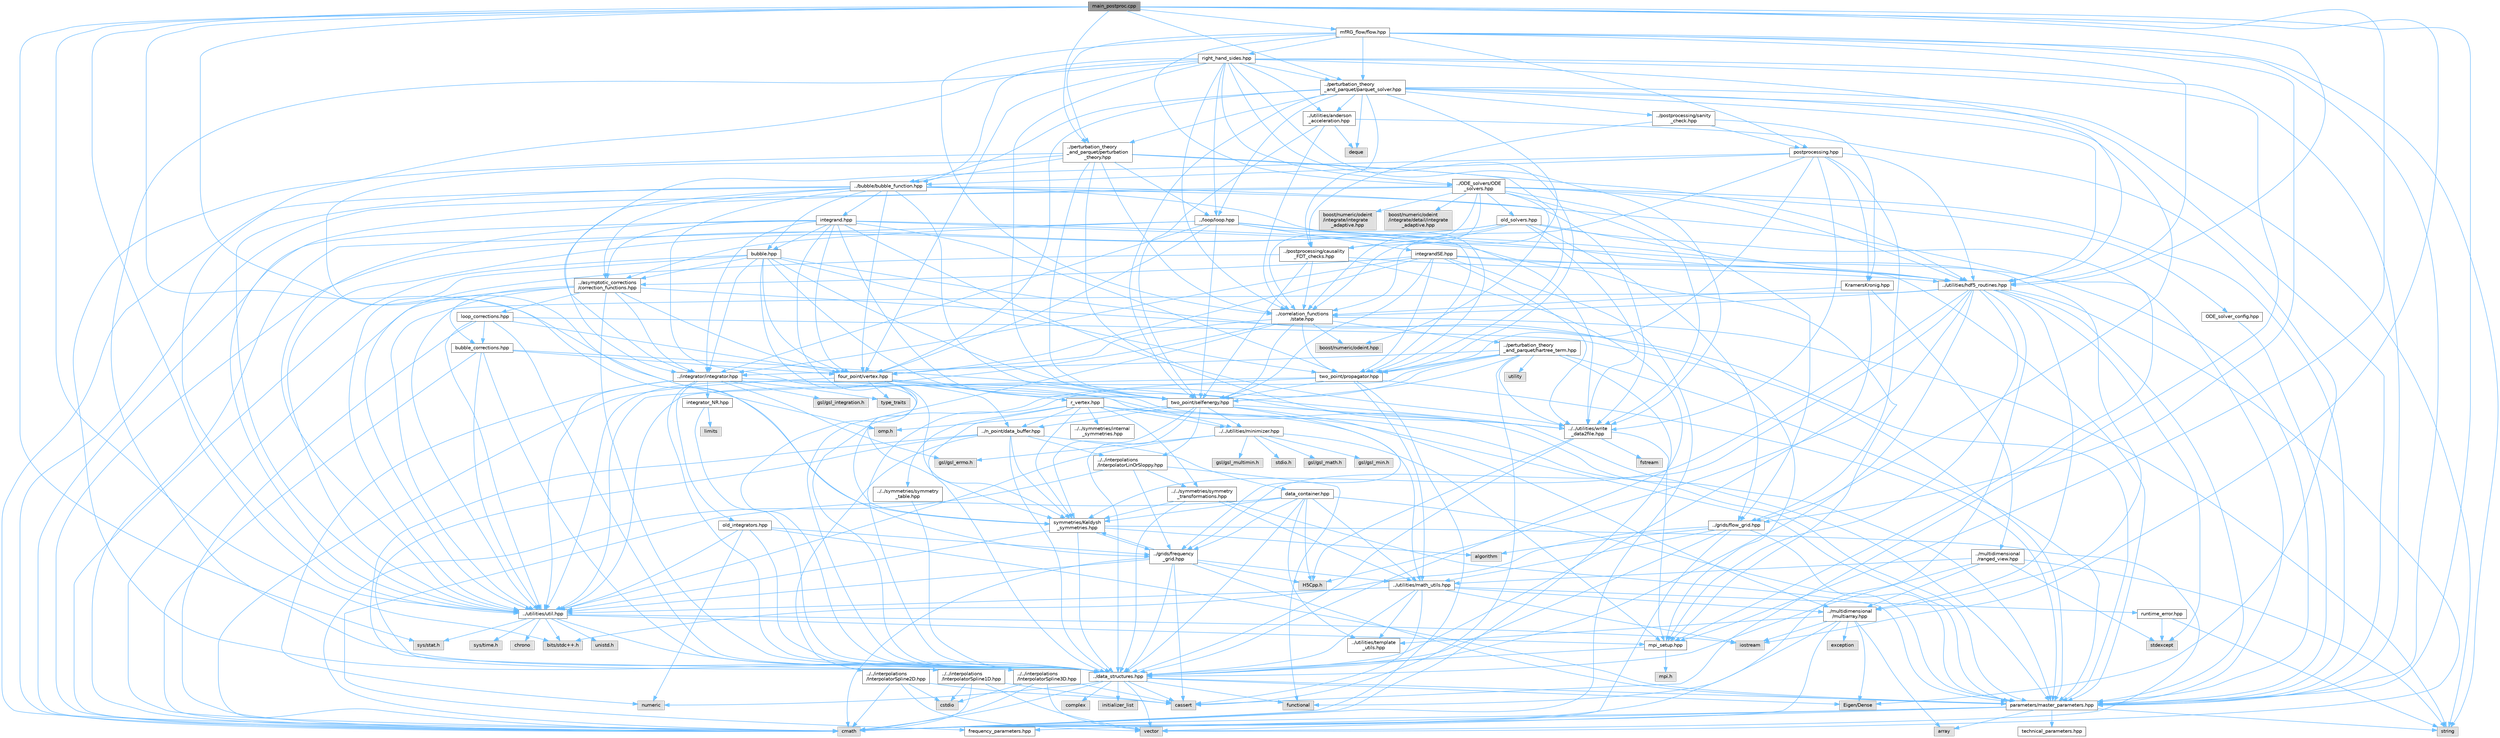 digraph "main_postproc.cpp"
{
 // INTERACTIVE_SVG=YES
 // LATEX_PDF_SIZE
  bgcolor="transparent";
  edge [fontname=Helvetica,fontsize=10,labelfontname=Helvetica,labelfontsize=10];
  node [fontname=Helvetica,fontsize=10,shape=box,height=0.2,width=0.4];
  Node1 [id="Node000001",label="main_postproc.cpp",height=0.2,width=0.4,color="gray40", fillcolor="grey60", style="filled", fontcolor="black",tooltip=" "];
  Node1 -> Node2 [id="edge1_Node000001_Node000002",color="steelblue1",style="solid",tooltip=" "];
  Node2 [id="Node000002",label="iostream",height=0.2,width=0.4,color="grey60", fillcolor="#E0E0E0", style="filled",tooltip=" "];
  Node1 -> Node3 [id="edge2_Node000001_Node000003",color="steelblue1",style="solid",tooltip=" "];
  Node3 [id="Node000003",label="sys/stat.h",height=0.2,width=0.4,color="grey60", fillcolor="#E0E0E0", style="filled",tooltip=" "];
  Node1 -> Node4 [id="edge3_Node000001_Node000004",color="steelblue1",style="solid",tooltip=" "];
  Node4 [id="Node000004",label="bits/stdc++.h",height=0.2,width=0.4,color="grey60", fillcolor="#E0E0E0", style="filled",tooltip=" "];
  Node1 -> Node5 [id="edge4_Node000001_Node000005",color="steelblue1",style="solid",tooltip=" "];
  Node5 [id="Node000005",label="parameters/master_parameters.hpp",height=0.2,width=0.4,color="grey40", fillcolor="white", style="filled",URL="$d1/df8/master__parameters_8hpp.html",tooltip=" "];
  Node5 -> Node6 [id="edge5_Node000005_Node000006",color="steelblue1",style="solid",tooltip=" "];
  Node6 [id="Node000006",label="cmath",height=0.2,width=0.4,color="grey60", fillcolor="#E0E0E0", style="filled",tooltip=" "];
  Node5 -> Node7 [id="edge6_Node000005_Node000007",color="steelblue1",style="solid",tooltip=" "];
  Node7 [id="Node000007",label="vector",height=0.2,width=0.4,color="grey60", fillcolor="#E0E0E0", style="filled",tooltip=" "];
  Node5 -> Node8 [id="edge7_Node000005_Node000008",color="steelblue1",style="solid",tooltip=" "];
  Node8 [id="Node000008",label="string",height=0.2,width=0.4,color="grey60", fillcolor="#E0E0E0", style="filled",tooltip=" "];
  Node5 -> Node9 [id="edge8_Node000005_Node000009",color="steelblue1",style="solid",tooltip=" "];
  Node9 [id="Node000009",label="array",height=0.2,width=0.4,color="grey60", fillcolor="#E0E0E0", style="filled",tooltip=" "];
  Node5 -> Node10 [id="edge9_Node000005_Node000010",color="steelblue1",style="solid",tooltip=" "];
  Node10 [id="Node000010",label="frequency_parameters.hpp",height=0.2,width=0.4,color="grey40", fillcolor="white", style="filled",URL="$d3/d3c/frequency__parameters_8hpp.html",tooltip=" "];
  Node5 -> Node11 [id="edge10_Node000005_Node000011",color="steelblue1",style="solid",tooltip=" "];
  Node11 [id="Node000011",label="technical_parameters.hpp",height=0.2,width=0.4,color="grey40", fillcolor="white", style="filled",URL="$d9/d3a/technical__parameters_8hpp.html",tooltip=" "];
  Node1 -> Node12 [id="edge11_Node000001_Node000012",color="steelblue1",style="solid",tooltip=" "];
  Node12 [id="Node000012",label="symmetries/Keldysh\l_symmetries.hpp",height=0.2,width=0.4,color="grey40", fillcolor="white", style="filled",URL="$d2/d1a/Keldysh__symmetries_8hpp.html",tooltip=" "];
  Node12 -> Node7 [id="edge12_Node000012_Node000007",color="steelblue1",style="solid",tooltip=" "];
  Node12 -> Node13 [id="edge13_Node000012_Node000013",color="steelblue1",style="solid",tooltip=" "];
  Node13 [id="Node000013",label="algorithm",height=0.2,width=0.4,color="grey60", fillcolor="#E0E0E0", style="filled",tooltip=" "];
  Node12 -> Node14 [id="edge14_Node000012_Node000014",color="steelblue1",style="solid",tooltip=" "];
  Node14 [id="Node000014",label="../data_structures.hpp",height=0.2,width=0.4,color="grey40", fillcolor="white", style="filled",URL="$d7/d59/data__structures_8hpp.html",tooltip=" "];
  Node14 -> Node15 [id="edge15_Node000014_Node000015",color="steelblue1",style="solid",tooltip=" "];
  Node15 [id="Node000015",label="complex",height=0.2,width=0.4,color="grey60", fillcolor="#E0E0E0", style="filled",tooltip=" "];
  Node14 -> Node6 [id="edge16_Node000014_Node000006",color="steelblue1",style="solid",tooltip=" "];
  Node14 -> Node7 [id="edge17_Node000014_Node000007",color="steelblue1",style="solid",tooltip=" "];
  Node14 -> Node16 [id="edge18_Node000014_Node000016",color="steelblue1",style="solid",tooltip=" "];
  Node16 [id="Node000016",label="initializer_list",height=0.2,width=0.4,color="grey60", fillcolor="#E0E0E0", style="filled",tooltip=" "];
  Node14 -> Node17 [id="edge19_Node000014_Node000017",color="steelblue1",style="solid",tooltip=" "];
  Node17 [id="Node000017",label="functional",height=0.2,width=0.4,color="grey60", fillcolor="#E0E0E0", style="filled",tooltip=" "];
  Node14 -> Node18 [id="edge20_Node000014_Node000018",color="steelblue1",style="solid",tooltip=" "];
  Node18 [id="Node000018",label="cassert",height=0.2,width=0.4,color="grey60", fillcolor="#E0E0E0", style="filled",tooltip=" "];
  Node14 -> Node19 [id="edge21_Node000014_Node000019",color="steelblue1",style="solid",tooltip=" "];
  Node19 [id="Node000019",label="numeric",height=0.2,width=0.4,color="grey60", fillcolor="#E0E0E0", style="filled",tooltip=" "];
  Node14 -> Node5 [id="edge22_Node000014_Node000005",color="steelblue1",style="solid",tooltip=" "];
  Node14 -> Node20 [id="edge23_Node000014_Node000020",color="steelblue1",style="solid",tooltip=" "];
  Node20 [id="Node000020",label="Eigen/Dense",height=0.2,width=0.4,color="grey60", fillcolor="#E0E0E0", style="filled",tooltip=" "];
  Node12 -> Node21 [id="edge24_Node000012_Node000021",color="steelblue1",style="solid",tooltip=" "];
  Node21 [id="Node000021",label="../utilities/util.hpp",height=0.2,width=0.4,color="grey40", fillcolor="white", style="filled",URL="$d0/d3f/util_8hpp.html",tooltip=" "];
  Node21 -> Node22 [id="edge25_Node000021_Node000022",color="steelblue1",style="solid",tooltip=" "];
  Node22 [id="Node000022",label="sys/time.h",height=0.2,width=0.4,color="grey60", fillcolor="#E0E0E0", style="filled",tooltip=" "];
  Node21 -> Node23 [id="edge26_Node000021_Node000023",color="steelblue1",style="solid",tooltip=" "];
  Node23 [id="Node000023",label="chrono",height=0.2,width=0.4,color="grey60", fillcolor="#E0E0E0", style="filled",tooltip=" "];
  Node21 -> Node24 [id="edge27_Node000021_Node000024",color="steelblue1",style="solid",tooltip=" "];
  Node24 [id="Node000024",label="unistd.h",height=0.2,width=0.4,color="grey60", fillcolor="#E0E0E0", style="filled",tooltip=" "];
  Node21 -> Node2 [id="edge28_Node000021_Node000002",color="steelblue1",style="solid",tooltip=" "];
  Node21 -> Node4 [id="edge29_Node000021_Node000004",color="steelblue1",style="solid",tooltip=" "];
  Node21 -> Node3 [id="edge30_Node000021_Node000003",color="steelblue1",style="solid",tooltip=" "];
  Node21 -> Node14 [id="edge31_Node000021_Node000014",color="steelblue1",style="solid",tooltip=" "];
  Node21 -> Node25 [id="edge32_Node000021_Node000025",color="steelblue1",style="solid",tooltip=" "];
  Node25 [id="Node000025",label="mpi_setup.hpp",height=0.2,width=0.4,color="grey40", fillcolor="white", style="filled",URL="$db/de0/mpi__setup_8hpp.html",tooltip=" "];
  Node25 -> Node14 [id="edge33_Node000025_Node000014",color="steelblue1",style="solid",tooltip=" "];
  Node25 -> Node26 [id="edge34_Node000025_Node000026",color="steelblue1",style="solid",tooltip=" "];
  Node26 [id="Node000026",label="mpi.h",height=0.2,width=0.4,color="grey60", fillcolor="#E0E0E0", style="filled",tooltip=" "];
  Node12 -> Node27 [id="edge35_Node000012_Node000027",color="steelblue1",style="solid",tooltip=" "];
  Node27 [id="Node000027",label="../grids/frequency\l_grid.hpp",height=0.2,width=0.4,color="grey40", fillcolor="white", style="filled",URL="$d5/d39/frequency__grid_8hpp.html",tooltip=" "];
  Node27 -> Node6 [id="edge36_Node000027_Node000006",color="steelblue1",style="solid",tooltip=" "];
  Node27 -> Node14 [id="edge37_Node000027_Node000014",color="steelblue1",style="solid",tooltip=" "];
  Node27 -> Node21 [id="edge38_Node000027_Node000021",color="steelblue1",style="solid",tooltip=" "];
  Node27 -> Node5 [id="edge39_Node000027_Node000005",color="steelblue1",style="solid",tooltip=" "];
  Node27 -> Node28 [id="edge40_Node000027_Node000028",color="steelblue1",style="solid",tooltip=" "];
  Node28 [id="Node000028",label="../utilities/math_utils.hpp",height=0.2,width=0.4,color="grey40", fillcolor="white", style="filled",URL="$de/dbb/math__utils_8hpp.html",tooltip=" "];
  Node28 -> Node14 [id="edge41_Node000028_Node000014",color="steelblue1",style="solid",tooltip=" "];
  Node28 -> Node29 [id="edge42_Node000028_Node000029",color="steelblue1",style="solid",tooltip=" "];
  Node29 [id="Node000029",label="../multidimensional\l/multiarray.hpp",height=0.2,width=0.4,color="grey40", fillcolor="white", style="filled",URL="$df/da4/multiarray_8hpp.html",tooltip=" "];
  Node29 -> Node9 [id="edge43_Node000029_Node000009",color="steelblue1",style="solid",tooltip=" "];
  Node29 -> Node6 [id="edge44_Node000029_Node000006",color="steelblue1",style="solid",tooltip=" "];
  Node29 -> Node30 [id="edge45_Node000029_Node000030",color="steelblue1",style="solid",tooltip=" "];
  Node30 [id="Node000030",label="exception",height=0.2,width=0.4,color="grey60", fillcolor="#E0E0E0", style="filled",tooltip=" "];
  Node29 -> Node17 [id="edge46_Node000029_Node000017",color="steelblue1",style="solid",tooltip=" "];
  Node29 -> Node2 [id="edge47_Node000029_Node000002",color="steelblue1",style="solid",tooltip=" "];
  Node29 -> Node20 [id="edge48_Node000029_Node000020",color="steelblue1",style="solid",tooltip=" "];
  Node29 -> Node31 [id="edge49_Node000029_Node000031",color="steelblue1",style="solid",tooltip=" "];
  Node31 [id="Node000031",label="../utilities/template\l_utils.hpp",height=0.2,width=0.4,color="grey40", fillcolor="white", style="filled",URL="$dd/de3/template__utils_8hpp.html",tooltip=" "];
  Node28 -> Node31 [id="edge50_Node000028_Node000031",color="steelblue1",style="solid",tooltip=" "];
  Node28 -> Node32 [id="edge51_Node000028_Node000032",color="steelblue1",style="solid",tooltip=" "];
  Node32 [id="Node000032",label="runtime_error.hpp",height=0.2,width=0.4,color="grey40", fillcolor="white", style="filled",URL="$d1/d64/runtime__error_8hpp.html",tooltip=" "];
  Node32 -> Node33 [id="edge52_Node000032_Node000033",color="steelblue1",style="solid",tooltip=" "];
  Node33 [id="Node000033",label="stdexcept",height=0.2,width=0.4,color="grey60", fillcolor="#E0E0E0", style="filled",tooltip=" "];
  Node32 -> Node8 [id="edge53_Node000032_Node000008",color="steelblue1",style="solid",tooltip=" "];
  Node28 -> Node21 [id="edge54_Node000028_Node000021",color="steelblue1",style="solid",tooltip=" "];
  Node28 -> Node2 [id="edge55_Node000028_Node000002",color="steelblue1",style="solid",tooltip=" "];
  Node28 -> Node18 [id="edge56_Node000028_Node000018",color="steelblue1",style="solid",tooltip=" "];
  Node27 -> Node12 [id="edge57_Node000027_Node000012",color="steelblue1",style="solid",tooltip=" "];
  Node27 -> Node18 [id="edge58_Node000027_Node000018",color="steelblue1",style="solid",tooltip=" "];
  Node27 -> Node34 [id="edge59_Node000027_Node000034",color="steelblue1",style="solid",tooltip=" "];
  Node34 [id="Node000034",label="H5Cpp.h",height=0.2,width=0.4,color="grey60", fillcolor="#E0E0E0", style="filled",tooltip=" "];
  Node1 -> Node35 [id="edge60_Node000001_Node000035",color="steelblue1",style="solid",tooltip=" "];
  Node35 [id="Node000035",label="omp.h",height=0.2,width=0.4,color="grey60", fillcolor="#E0E0E0", style="filled",tooltip=" "];
  Node1 -> Node25 [id="edge61_Node000001_Node000025",color="steelblue1",style="solid",tooltip=" "];
  Node1 -> Node36 [id="edge62_Node000001_Node000036",color="steelblue1",style="solid",tooltip=" "];
  Node36 [id="Node000036",label="mfRG_flow/flow.hpp",height=0.2,width=0.4,color="grey40", fillcolor="white", style="filled",URL="$d5/d21/flow_8hpp.html",tooltip=" "];
  Node36 -> Node8 [id="edge63_Node000036_Node000008",color="steelblue1",style="solid",tooltip=" "];
  Node36 -> Node5 [id="edge64_Node000036_Node000005",color="steelblue1",style="solid",tooltip=" "];
  Node36 -> Node37 [id="edge65_Node000036_Node000037",color="steelblue1",style="solid",tooltip=" "];
  Node37 [id="Node000037",label="../correlation_functions\l/state.hpp",height=0.2,width=0.4,color="grey40", fillcolor="white", style="filled",URL="$da/d3b/state_8hpp.html",tooltip=" "];
  Node37 -> Node14 [id="edge66_Node000037_Node000014",color="steelblue1",style="solid",tooltip=" "];
  Node37 -> Node38 [id="edge67_Node000037_Node000038",color="steelblue1",style="solid",tooltip=" "];
  Node38 [id="Node000038",label="four_point/vertex.hpp",height=0.2,width=0.4,color="grey40", fillcolor="white", style="filled",URL="$d1/d2d/vertex_8hpp.html",tooltip=" "];
  Node38 -> Node6 [id="edge68_Node000038_Node000006",color="steelblue1",style="solid",tooltip=" "];
  Node38 -> Node39 [id="edge69_Node000038_Node000039",color="steelblue1",style="solid",tooltip=" "];
  Node39 [id="Node000039",label="type_traits",height=0.2,width=0.4,color="grey60", fillcolor="#E0E0E0", style="filled",tooltip=" "];
  Node38 -> Node14 [id="edge70_Node000038_Node000014",color="steelblue1",style="solid",tooltip=" "];
  Node38 -> Node5 [id="edge71_Node000038_Node000005",color="steelblue1",style="solid",tooltip=" "];
  Node38 -> Node40 [id="edge72_Node000038_Node000040",color="steelblue1",style="solid",tooltip=" "];
  Node40 [id="Node000040",label="r_vertex.hpp",height=0.2,width=0.4,color="grey40", fillcolor="white", style="filled",URL="$d3/d22/r__vertex_8hpp.html",tooltip=" "];
  Node40 -> Node14 [id="edge73_Node000040_Node000014",color="steelblue1",style="solid",tooltip=" "];
  Node40 -> Node5 [id="edge74_Node000040_Node000005",color="steelblue1",style="solid",tooltip=" "];
  Node40 -> Node12 [id="edge75_Node000040_Node000012",color="steelblue1",style="solid",tooltip=" "];
  Node40 -> Node41 [id="edge76_Node000040_Node000041",color="steelblue1",style="solid",tooltip=" "];
  Node41 [id="Node000041",label="../../symmetries/internal\l_symmetries.hpp",height=0.2,width=0.4,color="grey40", fillcolor="white", style="filled",URL="$d1/dfd/internal__symmetries_8hpp.html",tooltip=" "];
  Node40 -> Node42 [id="edge77_Node000040_Node000042",color="steelblue1",style="solid",tooltip=" "];
  Node42 [id="Node000042",label="../../symmetries/symmetry\l_transformations.hpp",height=0.2,width=0.4,color="grey40", fillcolor="white", style="filled",URL="$db/d7d/symmetry__transformations_8hpp.html",tooltip=" "];
  Node42 -> Node5 [id="edge78_Node000042_Node000005",color="steelblue1",style="solid",tooltip=" "];
  Node42 -> Node28 [id="edge79_Node000042_Node000028",color="steelblue1",style="solid",tooltip=" "];
  Node42 -> Node12 [id="edge80_Node000042_Node000012",color="steelblue1",style="solid",tooltip=" "];
  Node42 -> Node14 [id="edge81_Node000042_Node000014",color="steelblue1",style="solid",tooltip=" "];
  Node40 -> Node43 [id="edge82_Node000040_Node000043",color="steelblue1",style="solid",tooltip=" "];
  Node43 [id="Node000043",label="../../symmetries/symmetry\l_table.hpp",height=0.2,width=0.4,color="grey40", fillcolor="white", style="filled",URL="$d3/d77/symmetry__table_8hpp.html",tooltip=" "];
  Node43 -> Node14 [id="edge83_Node000043_Node000014",color="steelblue1",style="solid",tooltip=" "];
  Node40 -> Node28 [id="edge84_Node000040_Node000028",color="steelblue1",style="solid",tooltip=" "];
  Node40 -> Node44 [id="edge85_Node000040_Node000044",color="steelblue1",style="solid",tooltip=" "];
  Node44 [id="Node000044",label="../../utilities/minimizer.hpp",height=0.2,width=0.4,color="grey40", fillcolor="white", style="filled",URL="$d4/d21/minimizer_8hpp.html",tooltip=" "];
  Node44 -> Node45 [id="edge86_Node000044_Node000045",color="steelblue1",style="solid",tooltip=" "];
  Node45 [id="Node000045",label="stdio.h",height=0.2,width=0.4,color="grey60", fillcolor="#E0E0E0", style="filled",tooltip=" "];
  Node44 -> Node46 [id="edge87_Node000044_Node000046",color="steelblue1",style="solid",tooltip=" "];
  Node46 [id="Node000046",label="gsl/gsl_errno.h",height=0.2,width=0.4,color="grey60", fillcolor="#E0E0E0", style="filled",tooltip=" "];
  Node44 -> Node47 [id="edge88_Node000044_Node000047",color="steelblue1",style="solid",tooltip=" "];
  Node47 [id="Node000047",label="gsl/gsl_math.h",height=0.2,width=0.4,color="grey60", fillcolor="#E0E0E0", style="filled",tooltip=" "];
  Node44 -> Node48 [id="edge89_Node000044_Node000048",color="steelblue1",style="solid",tooltip=" "];
  Node48 [id="Node000048",label="gsl/gsl_min.h",height=0.2,width=0.4,color="grey60", fillcolor="#E0E0E0", style="filled",tooltip=" "];
  Node44 -> Node49 [id="edge90_Node000044_Node000049",color="steelblue1",style="solid",tooltip=" "];
  Node49 [id="Node000049",label="gsl/gsl_multimin.h",height=0.2,width=0.4,color="grey60", fillcolor="#E0E0E0", style="filled",tooltip=" "];
  Node44 -> Node25 [id="edge91_Node000044_Node000025",color="steelblue1",style="solid",tooltip=" "];
  Node44 -> Node21 [id="edge92_Node000044_Node000021",color="steelblue1",style="solid",tooltip=" "];
  Node40 -> Node50 [id="edge93_Node000040_Node000050",color="steelblue1",style="solid",tooltip=" "];
  Node50 [id="Node000050",label="../n_point/data_buffer.hpp",height=0.2,width=0.4,color="grey40", fillcolor="white", style="filled",URL="$dc/d80/data__buffer_8hpp.html",tooltip=" "];
  Node50 -> Node14 [id="edge94_Node000050_Node000014",color="steelblue1",style="solid",tooltip=" "];
  Node50 -> Node12 [id="edge95_Node000050_Node000012",color="steelblue1",style="solid",tooltip=" "];
  Node50 -> Node51 [id="edge96_Node000050_Node000051",color="steelblue1",style="solid",tooltip=" "];
  Node51 [id="Node000051",label="data_container.hpp",height=0.2,width=0.4,color="grey40", fillcolor="white", style="filled",URL="$da/dbc/data__container_8hpp.html",tooltip=" "];
  Node51 -> Node31 [id="edge97_Node000051_Node000031",color="steelblue1",style="solid",tooltip=" "];
  Node51 -> Node28 [id="edge98_Node000051_Node000028",color="steelblue1",style="solid",tooltip=" "];
  Node51 -> Node12 [id="edge99_Node000051_Node000012",color="steelblue1",style="solid",tooltip=" "];
  Node51 -> Node14 [id="edge100_Node000051_Node000014",color="steelblue1",style="solid",tooltip=" "];
  Node51 -> Node5 [id="edge101_Node000051_Node000005",color="steelblue1",style="solid",tooltip=" "];
  Node51 -> Node10 [id="edge102_Node000051_Node000010",color="steelblue1",style="solid",tooltip=" "];
  Node51 -> Node27 [id="edge103_Node000051_Node000027",color="steelblue1",style="solid",tooltip=" "];
  Node51 -> Node34 [id="edge104_Node000051_Node000034",color="steelblue1",style="solid",tooltip=" "];
  Node50 -> Node52 [id="edge105_Node000050_Node000052",color="steelblue1",style="solid",tooltip=" "];
  Node52 [id="Node000052",label="../../interpolations\l/InterpolatorLinOrSloppy.hpp",height=0.2,width=0.4,color="grey40", fillcolor="white", style="filled",URL="$d3/d17/InterpolatorLinOrSloppy_8hpp.html",tooltip=" "];
  Node52 -> Node6 [id="edge106_Node000052_Node000006",color="steelblue1",style="solid",tooltip=" "];
  Node52 -> Node17 [id="edge107_Node000052_Node000017",color="steelblue1",style="solid",tooltip=" "];
  Node52 -> Node27 [id="edge108_Node000052_Node000027",color="steelblue1",style="solid",tooltip=" "];
  Node52 -> Node42 [id="edge109_Node000052_Node000042",color="steelblue1",style="solid",tooltip=" "];
  Node50 -> Node53 [id="edge110_Node000050_Node000053",color="steelblue1",style="solid",tooltip=" "];
  Node53 [id="Node000053",label="../../interpolations\l/InterpolatorSpline1D.hpp",height=0.2,width=0.4,color="grey40", fillcolor="white", style="filled",URL="$d1/d52/InterpolatorSpline1D_8hpp.html",tooltip=" "];
  Node53 -> Node54 [id="edge111_Node000053_Node000054",color="steelblue1",style="solid",tooltip=" "];
  Node54 [id="Node000054",label="cstdio",height=0.2,width=0.4,color="grey60", fillcolor="#E0E0E0", style="filled",tooltip=" "];
  Node53 -> Node18 [id="edge112_Node000053_Node000018",color="steelblue1",style="solid",tooltip=" "];
  Node53 -> Node6 [id="edge113_Node000053_Node000006",color="steelblue1",style="solid",tooltip=" "];
  Node53 -> Node7 [id="edge114_Node000053_Node000007",color="steelblue1",style="solid",tooltip=" "];
  Node50 -> Node55 [id="edge115_Node000050_Node000055",color="steelblue1",style="solid",tooltip=" "];
  Node55 [id="Node000055",label="../../interpolations\l/InterpolatorSpline2D.hpp",height=0.2,width=0.4,color="grey40", fillcolor="white", style="filled",URL="$d6/d91/InterpolatorSpline2D_8hpp.html",tooltip=" "];
  Node55 -> Node54 [id="edge116_Node000055_Node000054",color="steelblue1",style="solid",tooltip=" "];
  Node55 -> Node18 [id="edge117_Node000055_Node000018",color="steelblue1",style="solid",tooltip=" "];
  Node55 -> Node6 [id="edge118_Node000055_Node000006",color="steelblue1",style="solid",tooltip=" "];
  Node55 -> Node7 [id="edge119_Node000055_Node000007",color="steelblue1",style="solid",tooltip=" "];
  Node50 -> Node56 [id="edge120_Node000050_Node000056",color="steelblue1",style="solid",tooltip=" "];
  Node56 [id="Node000056",label="../../interpolations\l/InterpolatorSpline3D.hpp",height=0.2,width=0.4,color="grey40", fillcolor="white", style="filled",URL="$dd/dcc/InterpolatorSpline3D_8hpp.html",tooltip=" "];
  Node56 -> Node54 [id="edge121_Node000056_Node000054",color="steelblue1",style="solid",tooltip=" "];
  Node56 -> Node18 [id="edge122_Node000056_Node000018",color="steelblue1",style="solid",tooltip=" "];
  Node56 -> Node6 [id="edge123_Node000056_Node000006",color="steelblue1",style="solid",tooltip=" "];
  Node56 -> Node7 [id="edge124_Node000056_Node000007",color="steelblue1",style="solid",tooltip=" "];
  Node38 -> Node44 [id="edge125_Node000038_Node000044",color="steelblue1",style="solid",tooltip=" "];
  Node38 -> Node50 [id="edge126_Node000038_Node000050",color="steelblue1",style="solid",tooltip=" "];
  Node37 -> Node57 [id="edge127_Node000037_Node000057",color="steelblue1",style="solid",tooltip=" "];
  Node57 [id="Node000057",label="two_point/selfenergy.hpp",height=0.2,width=0.4,color="grey40", fillcolor="white", style="filled",URL="$d6/d2d/selfenergy_8hpp.html",tooltip=" "];
  Node57 -> Node14 [id="edge128_Node000057_Node000014",color="steelblue1",style="solid",tooltip=" "];
  Node57 -> Node29 [id="edge129_Node000057_Node000029",color="steelblue1",style="solid",tooltip=" "];
  Node57 -> Node50 [id="edge130_Node000057_Node000050",color="steelblue1",style="solid",tooltip=" "];
  Node57 -> Node27 [id="edge131_Node000057_Node000027",color="steelblue1",style="solid",tooltip=" "];
  Node57 -> Node44 [id="edge132_Node000057_Node000044",color="steelblue1",style="solid",tooltip=" "];
  Node57 -> Node35 [id="edge133_Node000057_Node000035",color="steelblue1",style="solid",tooltip=" "];
  Node57 -> Node12 [id="edge134_Node000057_Node000012",color="steelblue1",style="solid",tooltip=" "];
  Node57 -> Node58 [id="edge135_Node000057_Node000058",color="steelblue1",style="solid",tooltip=" "];
  Node58 [id="Node000058",label="../../utilities/write\l_data2file.hpp",height=0.2,width=0.4,color="grey40", fillcolor="white", style="filled",URL="$d8/d74/write__data2file_8hpp.html",tooltip=" "];
  Node58 -> Node14 [id="edge136_Node000058_Node000014",color="steelblue1",style="solid",tooltip=" "];
  Node58 -> Node25 [id="edge137_Node000058_Node000025",color="steelblue1",style="solid",tooltip=" "];
  Node58 -> Node59 [id="edge138_Node000058_Node000059",color="steelblue1",style="solid",tooltip=" "];
  Node59 [id="Node000059",label="fstream",height=0.2,width=0.4,color="grey60", fillcolor="#E0E0E0", style="filled",tooltip=" "];
  Node58 -> Node34 [id="edge139_Node000058_Node000034",color="steelblue1",style="solid",tooltip=" "];
  Node57 -> Node52 [id="edge140_Node000057_Node000052",color="steelblue1",style="solid",tooltip=" "];
  Node37 -> Node60 [id="edge141_Node000037_Node000060",color="steelblue1",style="solid",tooltip=" "];
  Node60 [id="Node000060",label="two_point/propagator.hpp",height=0.2,width=0.4,color="grey40", fillcolor="white", style="filled",URL="$d5/df7/propagator_8hpp.html",tooltip=" "];
  Node60 -> Node6 [id="edge142_Node000060_Node000006",color="steelblue1",style="solid",tooltip=" "];
  Node60 -> Node14 [id="edge143_Node000060_Node000014",color="steelblue1",style="solid",tooltip=" "];
  Node60 -> Node28 [id="edge144_Node000060_Node000028",color="steelblue1",style="solid",tooltip=" "];
  Node60 -> Node57 [id="edge145_Node000060_Node000057",color="steelblue1",style="solid",tooltip=" "];
  Node60 -> Node5 [id="edge146_Node000060_Node000005",color="steelblue1",style="solid",tooltip=" "];
  Node60 -> Node21 [id="edge147_Node000060_Node000021",color="steelblue1",style="solid",tooltip=" "];
  Node37 -> Node61 [id="edge148_Node000037_Node000061",color="steelblue1",style="solid",tooltip=" "];
  Node61 [id="Node000061",label="../perturbation_theory\l_and_parquet/hartree_term.hpp",height=0.2,width=0.4,color="grey40", fillcolor="white", style="filled",URL="$d1/db3/hartree__term_8hpp.html",tooltip=" "];
  Node61 -> Node5 [id="edge149_Node000061_Node000005",color="steelblue1",style="solid",tooltip=" "];
  Node61 -> Node14 [id="edge150_Node000061_Node000014",color="steelblue1",style="solid",tooltip=" "];
  Node61 -> Node57 [id="edge151_Node000061_Node000057",color="steelblue1",style="solid",tooltip=" "];
  Node61 -> Node60 [id="edge152_Node000061_Node000060",color="steelblue1",style="solid",tooltip=" "];
  Node61 -> Node62 [id="edge153_Node000061_Node000062",color="steelblue1",style="solid",tooltip=" "];
  Node62 [id="Node000062",label="../integrator/integrator.hpp",height=0.2,width=0.4,color="grey40", fillcolor="white", style="filled",URL="$dd/d1f/integrator_8hpp.html",tooltip=" "];
  Node62 -> Node19 [id="edge154_Node000062_Node000019",color="steelblue1",style="solid",tooltip=" "];
  Node62 -> Node39 [id="edge155_Node000062_Node000039",color="steelblue1",style="solid",tooltip=" "];
  Node62 -> Node14 [id="edge156_Node000062_Node000014",color="steelblue1",style="solid",tooltip=" "];
  Node62 -> Node5 [id="edge157_Node000062_Node000005",color="steelblue1",style="solid",tooltip=" "];
  Node62 -> Node63 [id="edge158_Node000062_Node000063",color="steelblue1",style="solid",tooltip=" "];
  Node63 [id="Node000063",label="gsl/gsl_integration.h",height=0.2,width=0.4,color="grey60", fillcolor="#E0E0E0", style="filled",tooltip=" "];
  Node62 -> Node46 [id="edge159_Node000062_Node000046",color="steelblue1",style="solid",tooltip=" "];
  Node62 -> Node64 [id="edge160_Node000062_Node000064",color="steelblue1",style="solid",tooltip=" "];
  Node64 [id="Node000064",label="old_integrators.hpp",height=0.2,width=0.4,color="grey40", fillcolor="white", style="filled",URL="$d7/d65/old__integrators_8hpp.html",tooltip=" "];
  Node64 -> Node19 [id="edge161_Node000064_Node000019",color="steelblue1",style="solid",tooltip=" "];
  Node64 -> Node14 [id="edge162_Node000064_Node000014",color="steelblue1",style="solid",tooltip=" "];
  Node64 -> Node5 [id="edge163_Node000064_Node000005",color="steelblue1",style="solid",tooltip=" "];
  Node64 -> Node21 [id="edge164_Node000064_Node000021",color="steelblue1",style="solid",tooltip=" "];
  Node64 -> Node27 [id="edge165_Node000064_Node000027",color="steelblue1",style="solid",tooltip=" "];
  Node62 -> Node65 [id="edge166_Node000062_Node000065",color="steelblue1",style="solid",tooltip=" "];
  Node65 [id="Node000065",label="integrator_NR.hpp",height=0.2,width=0.4,color="grey40", fillcolor="white", style="filled",URL="$da/db4/integrator__NR_8hpp.html",tooltip=" "];
  Node65 -> Node66 [id="edge167_Node000065_Node000066",color="steelblue1",style="solid",tooltip=" "];
  Node66 [id="Node000066",label="limits",height=0.2,width=0.4,color="grey60", fillcolor="#E0E0E0", style="filled",tooltip=" "];
  Node65 -> Node14 [id="edge168_Node000065_Node000014",color="steelblue1",style="solid",tooltip=" "];
  Node62 -> Node21 [id="edge169_Node000062_Node000021",color="steelblue1",style="solid",tooltip=" "];
  Node61 -> Node58 [id="edge170_Node000061_Node000058",color="steelblue1",style="solid",tooltip=" "];
  Node61 -> Node21 [id="edge171_Node000061_Node000021",color="steelblue1",style="solid",tooltip=" "];
  Node61 -> Node18 [id="edge172_Node000061_Node000018",color="steelblue1",style="solid",tooltip=" "];
  Node61 -> Node6 [id="edge173_Node000061_Node000006",color="steelblue1",style="solid",tooltip=" "];
  Node61 -> Node67 [id="edge174_Node000061_Node000067",color="steelblue1",style="solid",tooltip=" "];
  Node67 [id="Node000067",label="utility",height=0.2,width=0.4,color="grey60", fillcolor="#E0E0E0", style="filled",tooltip=" "];
  Node37 -> Node21 [id="edge175_Node000037_Node000021",color="steelblue1",style="solid",tooltip=" "];
  Node37 -> Node68 [id="edge176_Node000037_Node000068",color="steelblue1",style="solid",tooltip=" "];
  Node68 [id="Node000068",label="boost/numeric/odeint.hpp",height=0.2,width=0.4,color="grey60", fillcolor="#E0E0E0", style="filled",tooltip=" "];
  Node37 -> Node8 [id="edge177_Node000037_Node000008",color="steelblue1",style="solid",tooltip=" "];
  Node36 -> Node69 [id="edge178_Node000036_Node000069",color="steelblue1",style="solid",tooltip=" "];
  Node69 [id="Node000069",label="../perturbation_theory\l_and_parquet/perturbation\l_theory.hpp",height=0.2,width=0.4,color="grey40", fillcolor="white", style="filled",URL="$d5/d0d/perturbation__theory_8hpp.html",tooltip=" "];
  Node69 -> Node57 [id="edge179_Node000069_Node000057",color="steelblue1",style="solid",tooltip=" "];
  Node69 -> Node27 [id="edge180_Node000069_Node000027",color="steelblue1",style="solid",tooltip=" "];
  Node69 -> Node14 [id="edge181_Node000069_Node000014",color="steelblue1",style="solid",tooltip=" "];
  Node69 -> Node60 [id="edge182_Node000069_Node000060",color="steelblue1",style="solid",tooltip=" "];
  Node69 -> Node37 [id="edge183_Node000069_Node000037",color="steelblue1",style="solid",tooltip=" "];
  Node69 -> Node70 [id="edge184_Node000069_Node000070",color="steelblue1",style="solid",tooltip=" "];
  Node70 [id="Node000070",label="../bubble/bubble_function.hpp",height=0.2,width=0.4,color="grey40", fillcolor="white", style="filled",URL="$de/de8/bubble__function_8hpp.html",tooltip=" "];
  Node70 -> Node6 [id="edge185_Node000070_Node000006",color="steelblue1",style="solid",tooltip=" "];
  Node70 -> Node12 [id="edge186_Node000070_Node000012",color="steelblue1",style="solid",tooltip=" "];
  Node70 -> Node38 [id="edge187_Node000070_Node000038",color="steelblue1",style="solid",tooltip=" "];
  Node70 -> Node57 [id="edge188_Node000070_Node000057",color="steelblue1",style="solid",tooltip=" "];
  Node70 -> Node60 [id="edge189_Node000070_Node000060",color="steelblue1",style="solid",tooltip=" "];
  Node70 -> Node62 [id="edge190_Node000070_Node000062",color="steelblue1",style="solid",tooltip=" "];
  Node70 -> Node21 [id="edge191_Node000070_Node000021",color="steelblue1",style="solid",tooltip=" "];
  Node70 -> Node25 [id="edge192_Node000070_Node000025",color="steelblue1",style="solid",tooltip=" "];
  Node70 -> Node71 [id="edge193_Node000070_Node000071",color="steelblue1",style="solid",tooltip=" "];
  Node71 [id="Node000071",label="../asymptotic_corrections\l/correction_functions.hpp",height=0.2,width=0.4,color="grey40", fillcolor="white", style="filled",URL="$d2/df0/correction__functions_8hpp.html",tooltip=" "];
  Node71 -> Node14 [id="edge194_Node000071_Node000014",color="steelblue1",style="solid",tooltip=" "];
  Node71 -> Node38 [id="edge195_Node000071_Node000038",color="steelblue1",style="solid",tooltip=" "];
  Node71 -> Node5 [id="edge196_Node000071_Node000005",color="steelblue1",style="solid",tooltip=" "];
  Node71 -> Node21 [id="edge197_Node000071_Node000021",color="steelblue1",style="solid",tooltip=" "];
  Node71 -> Node72 [id="edge198_Node000071_Node000072",color="steelblue1",style="solid",tooltip=" "];
  Node72 [id="Node000072",label="bubble_corrections.hpp",height=0.2,width=0.4,color="grey40", fillcolor="white", style="filled",URL="$dd/dea/bubble__corrections_8hpp.html",tooltip=" "];
  Node72 -> Node14 [id="edge199_Node000072_Node000014",color="steelblue1",style="solid",tooltip=" "];
  Node72 -> Node38 [id="edge200_Node000072_Node000038",color="steelblue1",style="solid",tooltip=" "];
  Node72 -> Node5 [id="edge201_Node000072_Node000005",color="steelblue1",style="solid",tooltip=" "];
  Node72 -> Node21 [id="edge202_Node000072_Node000021",color="steelblue1",style="solid",tooltip=" "];
  Node72 -> Node6 [id="edge203_Node000072_Node000006",color="steelblue1",style="solid",tooltip=" "];
  Node71 -> Node73 [id="edge204_Node000071_Node000073",color="steelblue1",style="solid",tooltip=" "];
  Node73 [id="Node000073",label="loop_corrections.hpp",height=0.2,width=0.4,color="grey40", fillcolor="white", style="filled",URL="$d0/d0e/loop__corrections_8hpp.html",tooltip=" "];
  Node73 -> Node6 [id="edge205_Node000073_Node000006",color="steelblue1",style="solid",tooltip=" "];
  Node73 -> Node14 [id="edge206_Node000073_Node000014",color="steelblue1",style="solid",tooltip=" "];
  Node73 -> Node38 [id="edge207_Node000073_Node000038",color="steelblue1",style="solid",tooltip=" "];
  Node73 -> Node5 [id="edge208_Node000073_Node000005",color="steelblue1",style="solid",tooltip=" "];
  Node73 -> Node21 [id="edge209_Node000073_Node000021",color="steelblue1",style="solid",tooltip=" "];
  Node73 -> Node72 [id="edge210_Node000073_Node000072",color="steelblue1",style="solid",tooltip=" "];
  Node71 -> Node6 [id="edge211_Node000071_Node000006",color="steelblue1",style="solid",tooltip=" "];
  Node71 -> Node62 [id="edge212_Node000071_Node000062",color="steelblue1",style="solid",tooltip=" "];
  Node70 -> Node58 [id="edge213_Node000070_Node000058",color="steelblue1",style="solid",tooltip=" "];
  Node70 -> Node74 [id="edge214_Node000070_Node000074",color="steelblue1",style="solid",tooltip=" "];
  Node74 [id="Node000074",label="bubble.hpp",height=0.2,width=0.4,color="grey40", fillcolor="white", style="filled",URL="$d0/dac/bubble_8hpp.html",tooltip=" "];
  Node74 -> Node6 [id="edge215_Node000074_Node000006",color="steelblue1",style="solid",tooltip=" "];
  Node74 -> Node12 [id="edge216_Node000074_Node000012",color="steelblue1",style="solid",tooltip=" "];
  Node74 -> Node38 [id="edge217_Node000074_Node000038",color="steelblue1",style="solid",tooltip=" "];
  Node74 -> Node57 [id="edge218_Node000074_Node000057",color="steelblue1",style="solid",tooltip=" "];
  Node74 -> Node60 [id="edge219_Node000074_Node000060",color="steelblue1",style="solid",tooltip=" "];
  Node74 -> Node62 [id="edge220_Node000074_Node000062",color="steelblue1",style="solid",tooltip=" "];
  Node74 -> Node21 [id="edge221_Node000074_Node000021",color="steelblue1",style="solid",tooltip=" "];
  Node74 -> Node25 [id="edge222_Node000074_Node000025",color="steelblue1",style="solid",tooltip=" "];
  Node74 -> Node71 [id="edge223_Node000074_Node000071",color="steelblue1",style="solid",tooltip=" "];
  Node74 -> Node58 [id="edge224_Node000074_Node000058",color="steelblue1",style="solid",tooltip=" "];
  Node70 -> Node75 [id="edge225_Node000070_Node000075",color="steelblue1",style="solid",tooltip=" "];
  Node75 [id="Node000075",label="integrand.hpp",height=0.2,width=0.4,color="grey40", fillcolor="white", style="filled",URL="$df/d83/integrand_8hpp.html",tooltip=" "];
  Node75 -> Node6 [id="edge226_Node000075_Node000006",color="steelblue1",style="solid",tooltip=" "];
  Node75 -> Node12 [id="edge227_Node000075_Node000012",color="steelblue1",style="solid",tooltip=" "];
  Node75 -> Node38 [id="edge228_Node000075_Node000038",color="steelblue1",style="solid",tooltip=" "];
  Node75 -> Node57 [id="edge229_Node000075_Node000057",color="steelblue1",style="solid",tooltip=" "];
  Node75 -> Node60 [id="edge230_Node000075_Node000060",color="steelblue1",style="solid",tooltip=" "];
  Node75 -> Node62 [id="edge231_Node000075_Node000062",color="steelblue1",style="solid",tooltip=" "];
  Node75 -> Node21 [id="edge232_Node000075_Node000021",color="steelblue1",style="solid",tooltip=" "];
  Node75 -> Node25 [id="edge233_Node000075_Node000025",color="steelblue1",style="solid",tooltip=" "];
  Node75 -> Node71 [id="edge234_Node000075_Node000071",color="steelblue1",style="solid",tooltip=" "];
  Node75 -> Node58 [id="edge235_Node000075_Node000058",color="steelblue1",style="solid",tooltip=" "];
  Node75 -> Node74 [id="edge236_Node000075_Node000074",color="steelblue1",style="solid",tooltip=" "];
  Node75 -> Node29 [id="edge237_Node000075_Node000029",color="steelblue1",style="solid",tooltip=" "];
  Node69 -> Node76 [id="edge238_Node000069_Node000076",color="steelblue1",style="solid",tooltip=" "];
  Node76 [id="Node000076",label="../loop/loop.hpp",height=0.2,width=0.4,color="grey40", fillcolor="white", style="filled",URL="$d8/d1d/loop_8hpp.html",tooltip=" "];
  Node76 -> Node6 [id="edge239_Node000076_Node000006",color="steelblue1",style="solid",tooltip=" "];
  Node76 -> Node57 [id="edge240_Node000076_Node000057",color="steelblue1",style="solid",tooltip=" "];
  Node76 -> Node38 [id="edge241_Node000076_Node000038",color="steelblue1",style="solid",tooltip=" "];
  Node76 -> Node60 [id="edge242_Node000076_Node000060",color="steelblue1",style="solid",tooltip=" "];
  Node76 -> Node5 [id="edge243_Node000076_Node000005",color="steelblue1",style="solid",tooltip=" "];
  Node76 -> Node62 [id="edge244_Node000076_Node000062",color="steelblue1",style="solid",tooltip=" "];
  Node76 -> Node58 [id="edge245_Node000076_Node000058",color="steelblue1",style="solid",tooltip=" "];
  Node76 -> Node71 [id="edge246_Node000076_Node000071",color="steelblue1",style="solid",tooltip=" "];
  Node76 -> Node77 [id="edge247_Node000076_Node000077",color="steelblue1",style="solid",tooltip=" "];
  Node77 [id="Node000077",label="integrandSE.hpp",height=0.2,width=0.4,color="grey40", fillcolor="white", style="filled",URL="$de/d65/integrandSE_8hpp.html",tooltip=" "];
  Node77 -> Node6 [id="edge248_Node000077_Node000006",color="steelblue1",style="solid",tooltip=" "];
  Node77 -> Node57 [id="edge249_Node000077_Node000057",color="steelblue1",style="solid",tooltip=" "];
  Node77 -> Node38 [id="edge250_Node000077_Node000038",color="steelblue1",style="solid",tooltip=" "];
  Node77 -> Node60 [id="edge251_Node000077_Node000060",color="steelblue1",style="solid",tooltip=" "];
  Node77 -> Node5 [id="edge252_Node000077_Node000005",color="steelblue1",style="solid",tooltip=" "];
  Node77 -> Node62 [id="edge253_Node000077_Node000062",color="steelblue1",style="solid",tooltip=" "];
  Node77 -> Node58 [id="edge254_Node000077_Node000058",color="steelblue1",style="solid",tooltip=" "];
  Node77 -> Node71 [id="edge255_Node000077_Node000071",color="steelblue1",style="solid",tooltip=" "];
  Node77 -> Node78 [id="edge256_Node000077_Node000078",color="steelblue1",style="solid",tooltip=" "];
  Node78 [id="Node000078",label="../utilities/hdf5_routines.hpp",height=0.2,width=0.4,color="grey40", fillcolor="white", style="filled",URL="$d5/de4/hdf5__routines_8hpp.html",tooltip=" "];
  Node78 -> Node33 [id="edge257_Node000078_Node000033",color="steelblue1",style="solid",tooltip=" "];
  Node78 -> Node6 [id="edge258_Node000078_Node000006",color="steelblue1",style="solid",tooltip=" "];
  Node78 -> Node7 [id="edge259_Node000078_Node000007",color="steelblue1",style="solid",tooltip=" "];
  Node78 -> Node5 [id="edge260_Node000078_Node000005",color="steelblue1",style="solid",tooltip=" "];
  Node78 -> Node21 [id="edge261_Node000078_Node000021",color="steelblue1",style="solid",tooltip=" "];
  Node78 -> Node14 [id="edge262_Node000078_Node000014",color="steelblue1",style="solid",tooltip=" "];
  Node78 -> Node27 [id="edge263_Node000078_Node000027",color="steelblue1",style="solid",tooltip=" "];
  Node78 -> Node34 [id="edge264_Node000078_Node000034",color="steelblue1",style="solid",tooltip=" "];
  Node78 -> Node37 [id="edge265_Node000078_Node000037",color="steelblue1",style="solid",tooltip=" "];
  Node78 -> Node29 [id="edge266_Node000078_Node000029",color="steelblue1",style="solid",tooltip=" "];
  Node78 -> Node12 [id="edge267_Node000078_Node000012",color="steelblue1",style="solid",tooltip=" "];
  Node78 -> Node25 [id="edge268_Node000078_Node000025",color="steelblue1",style="solid",tooltip=" "];
  Node76 -> Node78 [id="edge269_Node000076_Node000078",color="steelblue1",style="solid",tooltip=" "];
  Node69 -> Node58 [id="edge270_Node000069_Node000058",color="steelblue1",style="solid",tooltip=" "];
  Node69 -> Node78 [id="edge271_Node000069_Node000078",color="steelblue1",style="solid",tooltip=" "];
  Node36 -> Node79 [id="edge272_Node000036_Node000079",color="steelblue1",style="solid",tooltip=" "];
  Node79 [id="Node000079",label="../grids/flow_grid.hpp",height=0.2,width=0.4,color="grey40", fillcolor="white", style="filled",URL="$d5/dd1/flow__grid_8hpp.html",tooltip=" "];
  Node79 -> Node5 [id="edge273_Node000079_Node000005",color="steelblue1",style="solid",tooltip=" "];
  Node79 -> Node14 [id="edge274_Node000079_Node000014",color="steelblue1",style="solid",tooltip=" "];
  Node79 -> Node28 [id="edge275_Node000079_Node000028",color="steelblue1",style="solid",tooltip=" "];
  Node79 -> Node4 [id="edge276_Node000079_Node000004",color="steelblue1",style="solid",tooltip=" "];
  Node79 -> Node13 [id="edge277_Node000079_Node000013",color="steelblue1",style="solid",tooltip=" "];
  Node79 -> Node6 [id="edge278_Node000079_Node000006",color="steelblue1",style="solid",tooltip=" "];
  Node36 -> Node80 [id="edge279_Node000036_Node000080",color="steelblue1",style="solid",tooltip=" "];
  Node80 [id="Node000080",label="../ODE_solvers/ODE\l_solvers.hpp",height=0.2,width=0.4,color="grey40", fillcolor="white", style="filled",URL="$da/dc3/ODE__solvers_8hpp.html",tooltip=" "];
  Node80 -> Node6 [id="edge280_Node000080_Node000006",color="steelblue1",style="solid",tooltip=" "];
  Node80 -> Node79 [id="edge281_Node000080_Node000079",color="steelblue1",style="solid",tooltip=" "];
  Node80 -> Node21 [id="edge282_Node000080_Node000021",color="steelblue1",style="solid",tooltip=" "];
  Node80 -> Node58 [id="edge283_Node000080_Node000058",color="steelblue1",style="solid",tooltip=" "];
  Node80 -> Node5 [id="edge284_Node000080_Node000005",color="steelblue1",style="solid",tooltip=" "];
  Node80 -> Node81 [id="edge285_Node000080_Node000081",color="steelblue1",style="solid",tooltip=" "];
  Node81 [id="Node000081",label="../postprocessing/causality\l_FDT_checks.hpp",height=0.2,width=0.4,color="grey40", fillcolor="white", style="filled",URL="$d1/d75/causality__FDT__checks_8hpp.html",tooltip=" "];
  Node81 -> Node14 [id="edge286_Node000081_Node000014",color="steelblue1",style="solid",tooltip=" "];
  Node81 -> Node37 [id="edge287_Node000081_Node000037",color="steelblue1",style="solid",tooltip=" "];
  Node81 -> Node57 [id="edge288_Node000081_Node000057",color="steelblue1",style="solid",tooltip=" "];
  Node81 -> Node21 [id="edge289_Node000081_Node000021",color="steelblue1",style="solid",tooltip=" "];
  Node81 -> Node78 [id="edge290_Node000081_Node000078",color="steelblue1",style="solid",tooltip=" "];
  Node80 -> Node78 [id="edge291_Node000080_Node000078",color="steelblue1",style="solid",tooltip=" "];
  Node80 -> Node37 [id="edge292_Node000080_Node000037",color="steelblue1",style="solid",tooltip=" "];
  Node80 -> Node82 [id="edge293_Node000080_Node000082",color="steelblue1",style="solid",tooltip=" "];
  Node82 [id="Node000082",label="old_solvers.hpp",height=0.2,width=0.4,color="grey40", fillcolor="white", style="filled",URL="$dd/df7/old__solvers_8hpp.html",tooltip=" "];
  Node82 -> Node6 [id="edge294_Node000082_Node000006",color="steelblue1",style="solid",tooltip=" "];
  Node82 -> Node79 [id="edge295_Node000082_Node000079",color="steelblue1",style="solid",tooltip=" "];
  Node82 -> Node21 [id="edge296_Node000082_Node000021",color="steelblue1",style="solid",tooltip=" "];
  Node82 -> Node58 [id="edge297_Node000082_Node000058",color="steelblue1",style="solid",tooltip=" "];
  Node82 -> Node5 [id="edge298_Node000082_Node000005",color="steelblue1",style="solid",tooltip=" "];
  Node82 -> Node81 [id="edge299_Node000082_Node000081",color="steelblue1",style="solid",tooltip=" "];
  Node82 -> Node78 [id="edge300_Node000082_Node000078",color="steelblue1",style="solid",tooltip=" "];
  Node82 -> Node37 [id="edge301_Node000082_Node000037",color="steelblue1",style="solid",tooltip=" "];
  Node80 -> Node83 [id="edge302_Node000080_Node000083",color="steelblue1",style="solid",tooltip=" "];
  Node83 [id="Node000083",label="ODE_solver_config.hpp",height=0.2,width=0.4,color="grey40", fillcolor="white", style="filled",URL="$de/d91/ODE__solver__config_8hpp.html",tooltip=" "];
  Node83 -> Node5 [id="edge303_Node000083_Node000005",color="steelblue1",style="solid",tooltip=" "];
  Node80 -> Node84 [id="edge304_Node000080_Node000084",color="steelblue1",style="solid",tooltip=" "];
  Node84 [id="Node000084",label="boost/numeric/odeint\l/integrate/integrate\l_adaptive.hpp",height=0.2,width=0.4,color="grey60", fillcolor="#E0E0E0", style="filled",tooltip=" "];
  Node80 -> Node85 [id="edge305_Node000080_Node000085",color="steelblue1",style="solid",tooltip=" "];
  Node85 [id="Node000085",label="boost/numeric/odeint\l/integrate/detail/integrate\l_adaptive.hpp",height=0.2,width=0.4,color="grey60", fillcolor="#E0E0E0", style="filled",tooltip=" "];
  Node80 -> Node68 [id="edge306_Node000080_Node000068",color="steelblue1",style="solid",tooltip=" "];
  Node36 -> Node86 [id="edge307_Node000036_Node000086",color="steelblue1",style="solid",tooltip=" "];
  Node86 [id="Node000086",label="right_hand_sides.hpp",height=0.2,width=0.4,color="grey40", fillcolor="white", style="filled",URL="$d8/dea/right__hand__sides_8hpp.html",tooltip=" "];
  Node86 -> Node14 [id="edge308_Node000086_Node000014",color="steelblue1",style="solid",tooltip=" "];
  Node86 -> Node58 [id="edge309_Node000086_Node000058",color="steelblue1",style="solid",tooltip=" "];
  Node86 -> Node60 [id="edge310_Node000086_Node000060",color="steelblue1",style="solid",tooltip=" "];
  Node86 -> Node57 [id="edge311_Node000086_Node000057",color="steelblue1",style="solid",tooltip=" "];
  Node86 -> Node37 [id="edge312_Node000086_Node000037",color="steelblue1",style="solid",tooltip=" "];
  Node86 -> Node38 [id="edge313_Node000086_Node000038",color="steelblue1",style="solid",tooltip=" "];
  Node86 -> Node76 [id="edge314_Node000086_Node000076",color="steelblue1",style="solid",tooltip=" "];
  Node86 -> Node70 [id="edge315_Node000086_Node000070",color="steelblue1",style="solid",tooltip=" "];
  Node86 -> Node5 [id="edge316_Node000086_Node000005",color="steelblue1",style="solid",tooltip=" "];
  Node86 -> Node80 [id="edge317_Node000086_Node000080",color="steelblue1",style="solid",tooltip=" "];
  Node86 -> Node18 [id="edge318_Node000086_Node000018",color="steelblue1",style="solid",tooltip=" "];
  Node86 -> Node78 [id="edge319_Node000086_Node000078",color="steelblue1",style="solid",tooltip=" "];
  Node86 -> Node21 [id="edge320_Node000086_Node000021",color="steelblue1",style="solid",tooltip=" "];
  Node86 -> Node87 [id="edge321_Node000086_Node000087",color="steelblue1",style="solid",tooltip=" "];
  Node87 [id="Node000087",label="../perturbation_theory\l_and_parquet/parquet_solver.hpp",height=0.2,width=0.4,color="grey40", fillcolor="white", style="filled",URL="$dd/d0a/parquet__solver_8hpp.html",tooltip=" "];
  Node87 -> Node8 [id="edge322_Node000087_Node000008",color="steelblue1",style="solid",tooltip=" "];
  Node87 -> Node88 [id="edge323_Node000087_Node000088",color="steelblue1",style="solid",tooltip=" "];
  Node88 [id="Node000088",label="deque",height=0.2,width=0.4,color="grey60", fillcolor="#E0E0E0", style="filled",tooltip=" "];
  Node87 -> Node5 [id="edge324_Node000087_Node000005",color="steelblue1",style="solid",tooltip=" "];
  Node87 -> Node79 [id="edge325_Node000087_Node000079",color="steelblue1",style="solid",tooltip=" "];
  Node87 -> Node37 [id="edge326_Node000087_Node000037",color="steelblue1",style="solid",tooltip=" "];
  Node87 -> Node38 [id="edge327_Node000087_Node000038",color="steelblue1",style="solid",tooltip=" "];
  Node87 -> Node57 [id="edge328_Node000087_Node000057",color="steelblue1",style="solid",tooltip=" "];
  Node87 -> Node78 [id="edge329_Node000087_Node000078",color="steelblue1",style="solid",tooltip=" "];
  Node87 -> Node70 [id="edge330_Node000087_Node000070",color="steelblue1",style="solid",tooltip=" "];
  Node87 -> Node76 [id="edge331_Node000087_Node000076",color="steelblue1",style="solid",tooltip=" "];
  Node87 -> Node81 [id="edge332_Node000087_Node000081",color="steelblue1",style="solid",tooltip=" "];
  Node87 -> Node69 [id="edge333_Node000087_Node000069",color="steelblue1",style="solid",tooltip=" "];
  Node87 -> Node89 [id="edge334_Node000087_Node000089",color="steelblue1",style="solid",tooltip=" "];
  Node89 [id="Node000089",label="../utilities/anderson\l_acceleration.hpp",height=0.2,width=0.4,color="grey40", fillcolor="white", style="filled",URL="$d6/d7b/anderson__acceleration_8hpp.html",tooltip=" "];
  Node89 -> Node88 [id="edge335_Node000089_Node000088",color="steelblue1",style="solid",tooltip=" "];
  Node89 -> Node20 [id="edge336_Node000089_Node000020",color="steelblue1",style="solid",tooltip=" "];
  Node89 -> Node57 [id="edge337_Node000089_Node000057",color="steelblue1",style="solid",tooltip=" "];
  Node89 -> Node37 [id="edge338_Node000089_Node000037",color="steelblue1",style="solid",tooltip=" "];
  Node87 -> Node90 [id="edge339_Node000087_Node000090",color="steelblue1",style="solid",tooltip=" "];
  Node90 [id="Node000090",label="../postprocessing/sanity\l_check.hpp",height=0.2,width=0.4,color="grey40", fillcolor="white", style="filled",URL="$d2/d3f/sanity__check_8hpp.html",tooltip=" "];
  Node90 -> Node91 [id="edge340_Node000090_Node000091",color="steelblue1",style="solid",tooltip=" "];
  Node91 [id="Node000091",label="KramersKronig.hpp",height=0.2,width=0.4,color="grey40", fillcolor="white", style="filled",URL="$d1/db3/KramersKronig_8hpp.html",tooltip=" "];
  Node91 -> Node14 [id="edge341_Node000091_Node000014",color="steelblue1",style="solid",tooltip=" "];
  Node91 -> Node37 [id="edge342_Node000091_Node000037",color="steelblue1",style="solid",tooltip=" "];
  Node91 -> Node92 [id="edge343_Node000091_Node000092",color="steelblue1",style="solid",tooltip=" "];
  Node92 [id="Node000092",label="../multidimensional\l/ranged_view.hpp",height=0.2,width=0.4,color="grey40", fillcolor="white", style="filled",URL="$dd/df3/ranged__view_8hpp.html",tooltip=" "];
  Node92 -> Node33 [id="edge344_Node000092_Node000033",color="steelblue1",style="solid",tooltip=" "];
  Node92 -> Node8 [id="edge345_Node000092_Node000008",color="steelblue1",style="solid",tooltip=" "];
  Node92 -> Node28 [id="edge346_Node000092_Node000028",color="steelblue1",style="solid",tooltip=" "];
  Node92 -> Node14 [id="edge347_Node000092_Node000014",color="steelblue1",style="solid",tooltip=" "];
  Node92 -> Node29 [id="edge348_Node000092_Node000029",color="steelblue1",style="solid",tooltip=" "];
  Node90 -> Node93 [id="edge349_Node000090_Node000093",color="steelblue1",style="solid",tooltip=" "];
  Node93 [id="Node000093",label="postprocessing.hpp",height=0.2,width=0.4,color="grey40", fillcolor="white", style="filled",URL="$d4/d81/postprocessing_8hpp.html",tooltip=" "];
  Node93 -> Node78 [id="edge350_Node000093_Node000078",color="steelblue1",style="solid",tooltip=" "];
  Node93 -> Node58 [id="edge351_Node000093_Node000058",color="steelblue1",style="solid",tooltip=" "];
  Node93 -> Node79 [id="edge352_Node000093_Node000079",color="steelblue1",style="solid",tooltip=" "];
  Node93 -> Node37 [id="edge353_Node000093_Node000037",color="steelblue1",style="solid",tooltip=" "];
  Node93 -> Node60 [id="edge354_Node000093_Node000060",color="steelblue1",style="solid",tooltip=" "];
  Node93 -> Node62 [id="edge355_Node000093_Node000062",color="steelblue1",style="solid",tooltip=" "];
  Node93 -> Node91 [id="edge356_Node000093_Node000091",color="steelblue1",style="solid",tooltip=" "];
  Node93 -> Node70 [id="edge357_Node000093_Node000070",color="steelblue1",style="solid",tooltip=" "];
  Node90 -> Node81 [id="edge358_Node000090_Node000081",color="steelblue1",style="solid",tooltip=" "];
  Node86 -> Node89 [id="edge359_Node000086_Node000089",color="steelblue1",style="solid",tooltip=" "];
  Node36 -> Node87 [id="edge360_Node000036_Node000087",color="steelblue1",style="solid",tooltip=" "];
  Node36 -> Node93 [id="edge361_Node000036_Node000093",color="steelblue1",style="solid",tooltip=" "];
  Node36 -> Node78 [id="edge362_Node000036_Node000078",color="steelblue1",style="solid",tooltip=" "];
  Node1 -> Node21 [id="edge363_Node000001_Node000021",color="steelblue1",style="solid",tooltip=" "];
  Node1 -> Node78 [id="edge364_Node000001_Node000078",color="steelblue1",style="solid",tooltip=" "];
  Node1 -> Node69 [id="edge365_Node000001_Node000069",color="steelblue1",style="solid",tooltip=" "];
  Node1 -> Node87 [id="edge366_Node000001_Node000087",color="steelblue1",style="solid",tooltip=" "];
}
